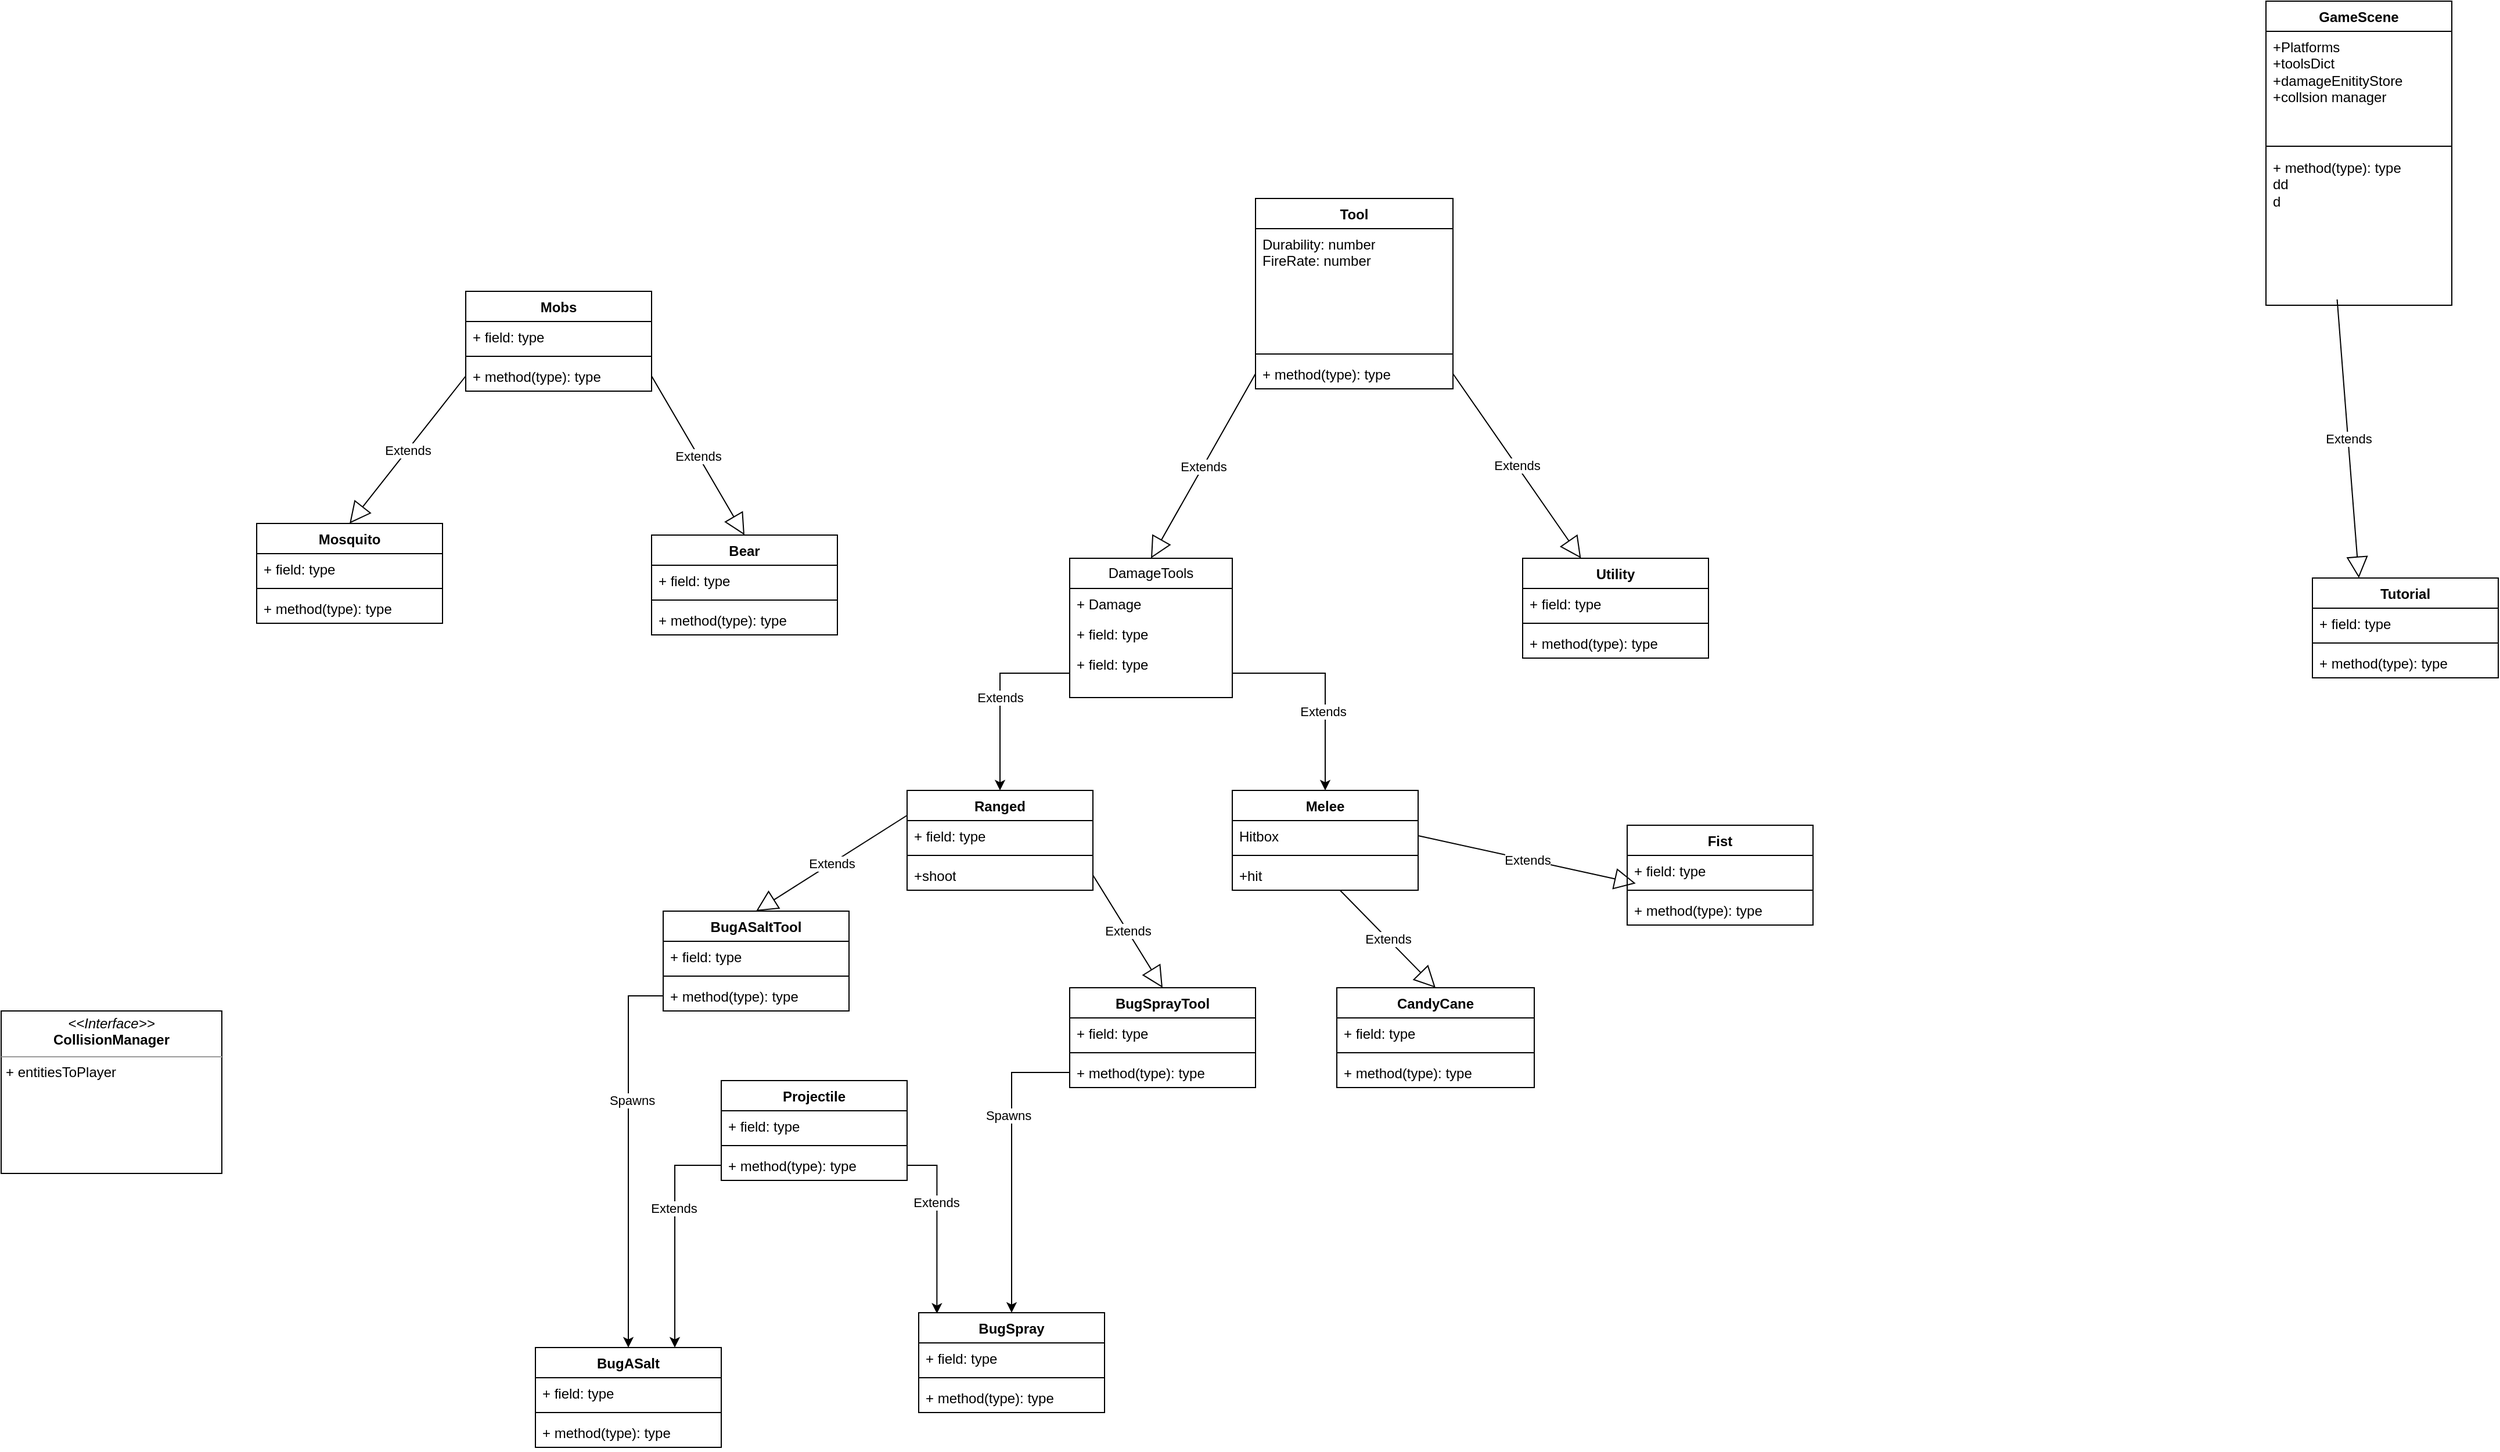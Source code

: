 <mxfile version="21.6.5" type="device">
  <diagram name="Page-1" id="qLbZYO2Qb0pJDb0KiqLo">
    <mxGraphModel dx="1595" dy="1360" grid="1" gridSize="10" guides="1" tooltips="1" connect="1" arrows="1" fold="1" page="1" pageScale="1" pageWidth="1100" pageHeight="850" math="0" shadow="0">
      <root>
        <mxCell id="0" />
        <mxCell id="1" parent="0" />
        <mxCell id="0fPmnfyH4hZieh4hehdV-1" value="DamageTools" style="swimlane;fontStyle=0;childLayout=stackLayout;horizontal=1;startSize=26;fillColor=none;horizontalStack=0;resizeParent=1;resizeParentMax=0;resizeLast=0;collapsible=1;marginBottom=0;whiteSpace=wrap;html=1;" parent="1" vertex="1">
          <mxGeometry x="220" y="50" width="140" height="120" as="geometry" />
        </mxCell>
        <mxCell id="0fPmnfyH4hZieh4hehdV-2" value="+ Damage" style="text;strokeColor=none;fillColor=none;align=left;verticalAlign=top;spacingLeft=4;spacingRight=4;overflow=hidden;rotatable=0;points=[[0,0.5],[1,0.5]];portConstraint=eastwest;whiteSpace=wrap;html=1;" parent="0fPmnfyH4hZieh4hehdV-1" vertex="1">
          <mxGeometry y="26" width="140" height="26" as="geometry" />
        </mxCell>
        <mxCell id="0fPmnfyH4hZieh4hehdV-3" value="+ field: type" style="text;strokeColor=none;fillColor=none;align=left;verticalAlign=top;spacingLeft=4;spacingRight=4;overflow=hidden;rotatable=0;points=[[0,0.5],[1,0.5]];portConstraint=eastwest;whiteSpace=wrap;html=1;" parent="0fPmnfyH4hZieh4hehdV-1" vertex="1">
          <mxGeometry y="52" width="140" height="26" as="geometry" />
        </mxCell>
        <mxCell id="0fPmnfyH4hZieh4hehdV-4" value="+ field: type" style="text;strokeColor=none;fillColor=none;align=left;verticalAlign=top;spacingLeft=4;spacingRight=4;overflow=hidden;rotatable=0;points=[[0,0.5],[1,0.5]];portConstraint=eastwest;whiteSpace=wrap;html=1;" parent="0fPmnfyH4hZieh4hehdV-1" vertex="1">
          <mxGeometry y="78" width="140" height="42" as="geometry" />
        </mxCell>
        <mxCell id="0fPmnfyH4hZieh4hehdV-5" value="Ranged" style="swimlane;fontStyle=1;align=center;verticalAlign=top;childLayout=stackLayout;horizontal=1;startSize=26;horizontalStack=0;resizeParent=1;resizeParentMax=0;resizeLast=0;collapsible=1;marginBottom=0;whiteSpace=wrap;html=1;" parent="1" vertex="1">
          <mxGeometry x="80" y="250" width="160" height="86" as="geometry" />
        </mxCell>
        <mxCell id="0fPmnfyH4hZieh4hehdV-6" value="+ field: type" style="text;strokeColor=none;fillColor=none;align=left;verticalAlign=top;spacingLeft=4;spacingRight=4;overflow=hidden;rotatable=0;points=[[0,0.5],[1,0.5]];portConstraint=eastwest;whiteSpace=wrap;html=1;" parent="0fPmnfyH4hZieh4hehdV-5" vertex="1">
          <mxGeometry y="26" width="160" height="26" as="geometry" />
        </mxCell>
        <mxCell id="0fPmnfyH4hZieh4hehdV-7" value="" style="line;strokeWidth=1;fillColor=none;align=left;verticalAlign=middle;spacingTop=-1;spacingLeft=3;spacingRight=3;rotatable=0;labelPosition=right;points=[];portConstraint=eastwest;strokeColor=inherit;" parent="0fPmnfyH4hZieh4hehdV-5" vertex="1">
          <mxGeometry y="52" width="160" height="8" as="geometry" />
        </mxCell>
        <mxCell id="0fPmnfyH4hZieh4hehdV-8" value="+shoot" style="text;strokeColor=none;fillColor=none;align=left;verticalAlign=top;spacingLeft=4;spacingRight=4;overflow=hidden;rotatable=0;points=[[0,0.5],[1,0.5]];portConstraint=eastwest;whiteSpace=wrap;html=1;" parent="0fPmnfyH4hZieh4hehdV-5" vertex="1">
          <mxGeometry y="60" width="160" height="26" as="geometry" />
        </mxCell>
        <mxCell id="0fPmnfyH4hZieh4hehdV-9" value="Extends" style="edgeStyle=orthogonalEdgeStyle;rounded=0;orthogonalLoop=1;jettySize=auto;html=1;exitX=0;exitY=0.5;exitDx=0;exitDy=0;entryX=0.5;entryY=0;entryDx=0;entryDy=0;" parent="1" source="0fPmnfyH4hZieh4hehdV-4" target="0fPmnfyH4hZieh4hehdV-5" edge="1">
          <mxGeometry relative="1" as="geometry" />
        </mxCell>
        <mxCell id="0fPmnfyH4hZieh4hehdV-10" value="Melee" style="swimlane;fontStyle=1;align=center;verticalAlign=top;childLayout=stackLayout;horizontal=1;startSize=26;horizontalStack=0;resizeParent=1;resizeParentMax=0;resizeLast=0;collapsible=1;marginBottom=0;whiteSpace=wrap;html=1;" parent="1" vertex="1">
          <mxGeometry x="360" y="250" width="160" height="86" as="geometry" />
        </mxCell>
        <mxCell id="0fPmnfyH4hZieh4hehdV-11" value="Hitbox" style="text;strokeColor=none;fillColor=none;align=left;verticalAlign=top;spacingLeft=4;spacingRight=4;overflow=hidden;rotatable=0;points=[[0,0.5],[1,0.5]];portConstraint=eastwest;whiteSpace=wrap;html=1;" parent="0fPmnfyH4hZieh4hehdV-10" vertex="1">
          <mxGeometry y="26" width="160" height="26" as="geometry" />
        </mxCell>
        <mxCell id="0fPmnfyH4hZieh4hehdV-12" value="" style="line;strokeWidth=1;fillColor=none;align=left;verticalAlign=middle;spacingTop=-1;spacingLeft=3;spacingRight=3;rotatable=0;labelPosition=right;points=[];portConstraint=eastwest;strokeColor=inherit;" parent="0fPmnfyH4hZieh4hehdV-10" vertex="1">
          <mxGeometry y="52" width="160" height="8" as="geometry" />
        </mxCell>
        <mxCell id="0fPmnfyH4hZieh4hehdV-13" value="+hit" style="text;strokeColor=none;fillColor=none;align=left;verticalAlign=top;spacingLeft=4;spacingRight=4;overflow=hidden;rotatable=0;points=[[0,0.5],[1,0.5]];portConstraint=eastwest;whiteSpace=wrap;html=1;" parent="0fPmnfyH4hZieh4hehdV-10" vertex="1">
          <mxGeometry y="60" width="160" height="26" as="geometry" />
        </mxCell>
        <mxCell id="0fPmnfyH4hZieh4hehdV-14" style="edgeStyle=orthogonalEdgeStyle;rounded=0;orthogonalLoop=1;jettySize=auto;html=1;exitX=1;exitY=0.5;exitDx=0;exitDy=0;" parent="1" source="0fPmnfyH4hZieh4hehdV-4" target="0fPmnfyH4hZieh4hehdV-10" edge="1">
          <mxGeometry relative="1" as="geometry" />
        </mxCell>
        <mxCell id="0fPmnfyH4hZieh4hehdV-24" value="Extends" style="edgeLabel;html=1;align=center;verticalAlign=middle;resizable=0;points=[];" parent="0fPmnfyH4hZieh4hehdV-14" vertex="1" connectable="0">
          <mxGeometry x="0.242" y="-2" relative="1" as="geometry">
            <mxPoint as="offset" />
          </mxGeometry>
        </mxCell>
        <mxCell id="0fPmnfyH4hZieh4hehdV-15" value="Utility" style="swimlane;fontStyle=1;align=center;verticalAlign=top;childLayout=stackLayout;horizontal=1;startSize=26;horizontalStack=0;resizeParent=1;resizeParentMax=0;resizeLast=0;collapsible=1;marginBottom=0;whiteSpace=wrap;html=1;" parent="1" vertex="1">
          <mxGeometry x="610" y="50" width="160" height="86" as="geometry" />
        </mxCell>
        <mxCell id="0fPmnfyH4hZieh4hehdV-16" value="+ field: type" style="text;strokeColor=none;fillColor=none;align=left;verticalAlign=top;spacingLeft=4;spacingRight=4;overflow=hidden;rotatable=0;points=[[0,0.5],[1,0.5]];portConstraint=eastwest;whiteSpace=wrap;html=1;" parent="0fPmnfyH4hZieh4hehdV-15" vertex="1">
          <mxGeometry y="26" width="160" height="26" as="geometry" />
        </mxCell>
        <mxCell id="0fPmnfyH4hZieh4hehdV-17" value="" style="line;strokeWidth=1;fillColor=none;align=left;verticalAlign=middle;spacingTop=-1;spacingLeft=3;spacingRight=3;rotatable=0;labelPosition=right;points=[];portConstraint=eastwest;strokeColor=inherit;" parent="0fPmnfyH4hZieh4hehdV-15" vertex="1">
          <mxGeometry y="52" width="160" height="8" as="geometry" />
        </mxCell>
        <mxCell id="0fPmnfyH4hZieh4hehdV-18" value="+ method(type): type" style="text;strokeColor=none;fillColor=none;align=left;verticalAlign=top;spacingLeft=4;spacingRight=4;overflow=hidden;rotatable=0;points=[[0,0.5],[1,0.5]];portConstraint=eastwest;whiteSpace=wrap;html=1;" parent="0fPmnfyH4hZieh4hehdV-15" vertex="1">
          <mxGeometry y="60" width="160" height="26" as="geometry" />
        </mxCell>
        <mxCell id="0fPmnfyH4hZieh4hehdV-19" value="Tool" style="swimlane;fontStyle=1;align=center;verticalAlign=top;childLayout=stackLayout;horizontal=1;startSize=26;horizontalStack=0;resizeParent=1;resizeParentMax=0;resizeLast=0;collapsible=1;marginBottom=0;whiteSpace=wrap;html=1;" parent="1" vertex="1">
          <mxGeometry x="380" y="-260" width="170" height="164" as="geometry" />
        </mxCell>
        <mxCell id="0fPmnfyH4hZieh4hehdV-20" value="Durability: number&lt;br&gt;FireRate: number" style="text;strokeColor=none;fillColor=none;align=left;verticalAlign=top;spacingLeft=4;spacingRight=4;overflow=hidden;rotatable=0;points=[[0,0.5],[1,0.5]];portConstraint=eastwest;whiteSpace=wrap;html=1;" parent="0fPmnfyH4hZieh4hehdV-19" vertex="1">
          <mxGeometry y="26" width="170" height="104" as="geometry" />
        </mxCell>
        <mxCell id="0fPmnfyH4hZieh4hehdV-21" value="" style="line;strokeWidth=1;fillColor=none;align=left;verticalAlign=middle;spacingTop=-1;spacingLeft=3;spacingRight=3;rotatable=0;labelPosition=right;points=[];portConstraint=eastwest;strokeColor=inherit;" parent="0fPmnfyH4hZieh4hehdV-19" vertex="1">
          <mxGeometry y="130" width="170" height="8" as="geometry" />
        </mxCell>
        <mxCell id="0fPmnfyH4hZieh4hehdV-22" value="+ method(type): type" style="text;strokeColor=none;fillColor=none;align=left;verticalAlign=top;spacingLeft=4;spacingRight=4;overflow=hidden;rotatable=0;points=[[0,0.5],[1,0.5]];portConstraint=eastwest;whiteSpace=wrap;html=1;" parent="0fPmnfyH4hZieh4hehdV-19" vertex="1">
          <mxGeometry y="138" width="170" height="26" as="geometry" />
        </mxCell>
        <mxCell id="0fPmnfyH4hZieh4hehdV-23" value="Extends" style="endArrow=block;endSize=16;endFill=0;html=1;rounded=0;exitX=0;exitY=0.5;exitDx=0;exitDy=0;entryX=0.5;entryY=0;entryDx=0;entryDy=0;" parent="1" source="0fPmnfyH4hZieh4hehdV-22" target="0fPmnfyH4hZieh4hehdV-1" edge="1">
          <mxGeometry width="160" relative="1" as="geometry">
            <mxPoint x="520" y="-110" as="sourcePoint" />
            <mxPoint x="680" y="-110" as="targetPoint" />
          </mxGeometry>
        </mxCell>
        <mxCell id="0fPmnfyH4hZieh4hehdV-25" value="Extends" style="endArrow=block;endSize=16;endFill=0;html=1;rounded=0;exitX=1;exitY=0.5;exitDx=0;exitDy=0;" parent="1" source="0fPmnfyH4hZieh4hehdV-22" target="0fPmnfyH4hZieh4hehdV-15" edge="1">
          <mxGeometry width="160" relative="1" as="geometry">
            <mxPoint x="530" y="-110" as="sourcePoint" />
            <mxPoint x="690" y="-110" as="targetPoint" />
          </mxGeometry>
        </mxCell>
        <mxCell id="0fPmnfyH4hZieh4hehdV-26" value="Mobs" style="swimlane;fontStyle=1;align=center;verticalAlign=top;childLayout=stackLayout;horizontal=1;startSize=26;horizontalStack=0;resizeParent=1;resizeParentMax=0;resizeLast=0;collapsible=1;marginBottom=0;whiteSpace=wrap;html=1;" parent="1" vertex="1">
          <mxGeometry x="-300" y="-180" width="160" height="86" as="geometry" />
        </mxCell>
        <mxCell id="0fPmnfyH4hZieh4hehdV-27" value="+ field: type" style="text;strokeColor=none;fillColor=none;align=left;verticalAlign=top;spacingLeft=4;spacingRight=4;overflow=hidden;rotatable=0;points=[[0,0.5],[1,0.5]];portConstraint=eastwest;whiteSpace=wrap;html=1;" parent="0fPmnfyH4hZieh4hehdV-26" vertex="1">
          <mxGeometry y="26" width="160" height="26" as="geometry" />
        </mxCell>
        <mxCell id="0fPmnfyH4hZieh4hehdV-28" value="" style="line;strokeWidth=1;fillColor=none;align=left;verticalAlign=middle;spacingTop=-1;spacingLeft=3;spacingRight=3;rotatable=0;labelPosition=right;points=[];portConstraint=eastwest;strokeColor=inherit;" parent="0fPmnfyH4hZieh4hehdV-26" vertex="1">
          <mxGeometry y="52" width="160" height="8" as="geometry" />
        </mxCell>
        <mxCell id="0fPmnfyH4hZieh4hehdV-29" value="+ method(type): type" style="text;strokeColor=none;fillColor=none;align=left;verticalAlign=top;spacingLeft=4;spacingRight=4;overflow=hidden;rotatable=0;points=[[0,0.5],[1,0.5]];portConstraint=eastwest;whiteSpace=wrap;html=1;" parent="0fPmnfyH4hZieh4hehdV-26" vertex="1">
          <mxGeometry y="60" width="160" height="26" as="geometry" />
        </mxCell>
        <mxCell id="0fPmnfyH4hZieh4hehdV-30" value="Mosquito" style="swimlane;fontStyle=1;align=center;verticalAlign=top;childLayout=stackLayout;horizontal=1;startSize=26;horizontalStack=0;resizeParent=1;resizeParentMax=0;resizeLast=0;collapsible=1;marginBottom=0;whiteSpace=wrap;html=1;" parent="1" vertex="1">
          <mxGeometry x="-480" y="20" width="160" height="86" as="geometry" />
        </mxCell>
        <mxCell id="0fPmnfyH4hZieh4hehdV-31" value="+ field: type" style="text;strokeColor=none;fillColor=none;align=left;verticalAlign=top;spacingLeft=4;spacingRight=4;overflow=hidden;rotatable=0;points=[[0,0.5],[1,0.5]];portConstraint=eastwest;whiteSpace=wrap;html=1;" parent="0fPmnfyH4hZieh4hehdV-30" vertex="1">
          <mxGeometry y="26" width="160" height="26" as="geometry" />
        </mxCell>
        <mxCell id="0fPmnfyH4hZieh4hehdV-32" value="" style="line;strokeWidth=1;fillColor=none;align=left;verticalAlign=middle;spacingTop=-1;spacingLeft=3;spacingRight=3;rotatable=0;labelPosition=right;points=[];portConstraint=eastwest;strokeColor=inherit;" parent="0fPmnfyH4hZieh4hehdV-30" vertex="1">
          <mxGeometry y="52" width="160" height="8" as="geometry" />
        </mxCell>
        <mxCell id="0fPmnfyH4hZieh4hehdV-33" value="+ method(type): type" style="text;strokeColor=none;fillColor=none;align=left;verticalAlign=top;spacingLeft=4;spacingRight=4;overflow=hidden;rotatable=0;points=[[0,0.5],[1,0.5]];portConstraint=eastwest;whiteSpace=wrap;html=1;" parent="0fPmnfyH4hZieh4hehdV-30" vertex="1">
          <mxGeometry y="60" width="160" height="26" as="geometry" />
        </mxCell>
        <mxCell id="0fPmnfyH4hZieh4hehdV-34" value="Bear" style="swimlane;fontStyle=1;align=center;verticalAlign=top;childLayout=stackLayout;horizontal=1;startSize=26;horizontalStack=0;resizeParent=1;resizeParentMax=0;resizeLast=0;collapsible=1;marginBottom=0;whiteSpace=wrap;html=1;" parent="1" vertex="1">
          <mxGeometry x="-140" y="30" width="160" height="86" as="geometry" />
        </mxCell>
        <mxCell id="0fPmnfyH4hZieh4hehdV-35" value="+ field: type" style="text;strokeColor=none;fillColor=none;align=left;verticalAlign=top;spacingLeft=4;spacingRight=4;overflow=hidden;rotatable=0;points=[[0,0.5],[1,0.5]];portConstraint=eastwest;whiteSpace=wrap;html=1;" parent="0fPmnfyH4hZieh4hehdV-34" vertex="1">
          <mxGeometry y="26" width="160" height="26" as="geometry" />
        </mxCell>
        <mxCell id="0fPmnfyH4hZieh4hehdV-36" value="" style="line;strokeWidth=1;fillColor=none;align=left;verticalAlign=middle;spacingTop=-1;spacingLeft=3;spacingRight=3;rotatable=0;labelPosition=right;points=[];portConstraint=eastwest;strokeColor=inherit;" parent="0fPmnfyH4hZieh4hehdV-34" vertex="1">
          <mxGeometry y="52" width="160" height="8" as="geometry" />
        </mxCell>
        <mxCell id="0fPmnfyH4hZieh4hehdV-37" value="+ method(type): type" style="text;strokeColor=none;fillColor=none;align=left;verticalAlign=top;spacingLeft=4;spacingRight=4;overflow=hidden;rotatable=0;points=[[0,0.5],[1,0.5]];portConstraint=eastwest;whiteSpace=wrap;html=1;" parent="0fPmnfyH4hZieh4hehdV-34" vertex="1">
          <mxGeometry y="60" width="160" height="26" as="geometry" />
        </mxCell>
        <mxCell id="0fPmnfyH4hZieh4hehdV-38" value="&lt;p style=&quot;margin:0px;margin-top:4px;text-align:center;&quot;&gt;&lt;i&gt;&amp;lt;&amp;lt;Interface&amp;gt;&amp;gt;&lt;/i&gt;&lt;br&gt;&lt;b&gt;CollisionManager&lt;/b&gt;&lt;/p&gt;&lt;hr size=&quot;1&quot;&gt;&lt;p style=&quot;margin:0px;margin-left:4px;&quot;&gt;&lt;/p&gt;&lt;p style=&quot;margin:0px;margin-left:4px;&quot;&gt;+ entitiesToPlayer&lt;/p&gt;" style="verticalAlign=top;align=left;overflow=fill;fontSize=12;fontFamily=Helvetica;html=1;whiteSpace=wrap;" parent="1" vertex="1">
          <mxGeometry x="-700" y="440" width="190" height="140" as="geometry" />
        </mxCell>
        <mxCell id="0fPmnfyH4hZieh4hehdV-39" value="BugASalt" style="swimlane;fontStyle=1;align=center;verticalAlign=top;childLayout=stackLayout;horizontal=1;startSize=26;horizontalStack=0;resizeParent=1;resizeParentMax=0;resizeLast=0;collapsible=1;marginBottom=0;whiteSpace=wrap;html=1;" parent="1" vertex="1">
          <mxGeometry x="-240" y="730" width="160" height="86" as="geometry" />
        </mxCell>
        <mxCell id="0fPmnfyH4hZieh4hehdV-40" value="+ field: type" style="text;strokeColor=none;fillColor=none;align=left;verticalAlign=top;spacingLeft=4;spacingRight=4;overflow=hidden;rotatable=0;points=[[0,0.5],[1,0.5]];portConstraint=eastwest;whiteSpace=wrap;html=1;" parent="0fPmnfyH4hZieh4hehdV-39" vertex="1">
          <mxGeometry y="26" width="160" height="26" as="geometry" />
        </mxCell>
        <mxCell id="0fPmnfyH4hZieh4hehdV-41" value="" style="line;strokeWidth=1;fillColor=none;align=left;verticalAlign=middle;spacingTop=-1;spacingLeft=3;spacingRight=3;rotatable=0;labelPosition=right;points=[];portConstraint=eastwest;strokeColor=inherit;" parent="0fPmnfyH4hZieh4hehdV-39" vertex="1">
          <mxGeometry y="52" width="160" height="8" as="geometry" />
        </mxCell>
        <mxCell id="0fPmnfyH4hZieh4hehdV-42" value="+ method(type): type" style="text;strokeColor=none;fillColor=none;align=left;verticalAlign=top;spacingLeft=4;spacingRight=4;overflow=hidden;rotatable=0;points=[[0,0.5],[1,0.5]];portConstraint=eastwest;whiteSpace=wrap;html=1;" parent="0fPmnfyH4hZieh4hehdV-39" vertex="1">
          <mxGeometry y="60" width="160" height="26" as="geometry" />
        </mxCell>
        <mxCell id="0fPmnfyH4hZieh4hehdV-43" value="BugSpray" style="swimlane;fontStyle=1;align=center;verticalAlign=top;childLayout=stackLayout;horizontal=1;startSize=26;horizontalStack=0;resizeParent=1;resizeParentMax=0;resizeLast=0;collapsible=1;marginBottom=0;whiteSpace=wrap;html=1;" parent="1" vertex="1">
          <mxGeometry x="90" y="700" width="160" height="86" as="geometry" />
        </mxCell>
        <mxCell id="0fPmnfyH4hZieh4hehdV-44" value="+ field: type" style="text;strokeColor=none;fillColor=none;align=left;verticalAlign=top;spacingLeft=4;spacingRight=4;overflow=hidden;rotatable=0;points=[[0,0.5],[1,0.5]];portConstraint=eastwest;whiteSpace=wrap;html=1;" parent="0fPmnfyH4hZieh4hehdV-43" vertex="1">
          <mxGeometry y="26" width="160" height="26" as="geometry" />
        </mxCell>
        <mxCell id="0fPmnfyH4hZieh4hehdV-45" value="" style="line;strokeWidth=1;fillColor=none;align=left;verticalAlign=middle;spacingTop=-1;spacingLeft=3;spacingRight=3;rotatable=0;labelPosition=right;points=[];portConstraint=eastwest;strokeColor=inherit;" parent="0fPmnfyH4hZieh4hehdV-43" vertex="1">
          <mxGeometry y="52" width="160" height="8" as="geometry" />
        </mxCell>
        <mxCell id="0fPmnfyH4hZieh4hehdV-46" value="+ method(type): type" style="text;strokeColor=none;fillColor=none;align=left;verticalAlign=top;spacingLeft=4;spacingRight=4;overflow=hidden;rotatable=0;points=[[0,0.5],[1,0.5]];portConstraint=eastwest;whiteSpace=wrap;html=1;" parent="0fPmnfyH4hZieh4hehdV-43" vertex="1">
          <mxGeometry y="60" width="160" height="26" as="geometry" />
        </mxCell>
        <mxCell id="0fPmnfyH4hZieh4hehdV-47" value="Projectile" style="swimlane;fontStyle=1;align=center;verticalAlign=top;childLayout=stackLayout;horizontal=1;startSize=26;horizontalStack=0;resizeParent=1;resizeParentMax=0;resizeLast=0;collapsible=1;marginBottom=0;whiteSpace=wrap;html=1;" parent="1" vertex="1">
          <mxGeometry x="-80" y="500" width="160" height="86" as="geometry" />
        </mxCell>
        <mxCell id="0fPmnfyH4hZieh4hehdV-48" value="+ field: type" style="text;strokeColor=none;fillColor=none;align=left;verticalAlign=top;spacingLeft=4;spacingRight=4;overflow=hidden;rotatable=0;points=[[0,0.5],[1,0.5]];portConstraint=eastwest;whiteSpace=wrap;html=1;" parent="0fPmnfyH4hZieh4hehdV-47" vertex="1">
          <mxGeometry y="26" width="160" height="26" as="geometry" />
        </mxCell>
        <mxCell id="0fPmnfyH4hZieh4hehdV-49" value="" style="line;strokeWidth=1;fillColor=none;align=left;verticalAlign=middle;spacingTop=-1;spacingLeft=3;spacingRight=3;rotatable=0;labelPosition=right;points=[];portConstraint=eastwest;strokeColor=inherit;" parent="0fPmnfyH4hZieh4hehdV-47" vertex="1">
          <mxGeometry y="52" width="160" height="8" as="geometry" />
        </mxCell>
        <mxCell id="0fPmnfyH4hZieh4hehdV-50" value="+ method(type): type" style="text;strokeColor=none;fillColor=none;align=left;verticalAlign=top;spacingLeft=4;spacingRight=4;overflow=hidden;rotatable=0;points=[[0,0.5],[1,0.5]];portConstraint=eastwest;whiteSpace=wrap;html=1;" parent="0fPmnfyH4hZieh4hehdV-47" vertex="1">
          <mxGeometry y="60" width="160" height="26" as="geometry" />
        </mxCell>
        <mxCell id="0fPmnfyH4hZieh4hehdV-51" value="BugASaltTool" style="swimlane;fontStyle=1;align=center;verticalAlign=top;childLayout=stackLayout;horizontal=1;startSize=26;horizontalStack=0;resizeParent=1;resizeParentMax=0;resizeLast=0;collapsible=1;marginBottom=0;whiteSpace=wrap;html=1;" parent="1" vertex="1">
          <mxGeometry x="-130" y="354" width="160" height="86" as="geometry" />
        </mxCell>
        <mxCell id="0fPmnfyH4hZieh4hehdV-52" value="+ field: type" style="text;strokeColor=none;fillColor=none;align=left;verticalAlign=top;spacingLeft=4;spacingRight=4;overflow=hidden;rotatable=0;points=[[0,0.5],[1,0.5]];portConstraint=eastwest;whiteSpace=wrap;html=1;" parent="0fPmnfyH4hZieh4hehdV-51" vertex="1">
          <mxGeometry y="26" width="160" height="26" as="geometry" />
        </mxCell>
        <mxCell id="0fPmnfyH4hZieh4hehdV-53" value="" style="line;strokeWidth=1;fillColor=none;align=left;verticalAlign=middle;spacingTop=-1;spacingLeft=3;spacingRight=3;rotatable=0;labelPosition=right;points=[];portConstraint=eastwest;strokeColor=inherit;" parent="0fPmnfyH4hZieh4hehdV-51" vertex="1">
          <mxGeometry y="52" width="160" height="8" as="geometry" />
        </mxCell>
        <mxCell id="0fPmnfyH4hZieh4hehdV-54" value="+ method(type): type" style="text;strokeColor=none;fillColor=none;align=left;verticalAlign=top;spacingLeft=4;spacingRight=4;overflow=hidden;rotatable=0;points=[[0,0.5],[1,0.5]];portConstraint=eastwest;whiteSpace=wrap;html=1;" parent="0fPmnfyH4hZieh4hehdV-51" vertex="1">
          <mxGeometry y="60" width="160" height="26" as="geometry" />
        </mxCell>
        <mxCell id="0fPmnfyH4hZieh4hehdV-55" value="BugSprayTool" style="swimlane;fontStyle=1;align=center;verticalAlign=top;childLayout=stackLayout;horizontal=1;startSize=26;horizontalStack=0;resizeParent=1;resizeParentMax=0;resizeLast=0;collapsible=1;marginBottom=0;whiteSpace=wrap;html=1;" parent="1" vertex="1">
          <mxGeometry x="220" y="420" width="160" height="86" as="geometry" />
        </mxCell>
        <mxCell id="0fPmnfyH4hZieh4hehdV-56" value="+ field: type" style="text;strokeColor=none;fillColor=none;align=left;verticalAlign=top;spacingLeft=4;spacingRight=4;overflow=hidden;rotatable=0;points=[[0,0.5],[1,0.5]];portConstraint=eastwest;whiteSpace=wrap;html=1;" parent="0fPmnfyH4hZieh4hehdV-55" vertex="1">
          <mxGeometry y="26" width="160" height="26" as="geometry" />
        </mxCell>
        <mxCell id="0fPmnfyH4hZieh4hehdV-57" value="" style="line;strokeWidth=1;fillColor=none;align=left;verticalAlign=middle;spacingTop=-1;spacingLeft=3;spacingRight=3;rotatable=0;labelPosition=right;points=[];portConstraint=eastwest;strokeColor=inherit;" parent="0fPmnfyH4hZieh4hehdV-55" vertex="1">
          <mxGeometry y="52" width="160" height="8" as="geometry" />
        </mxCell>
        <mxCell id="0fPmnfyH4hZieh4hehdV-58" value="+ method(type): type" style="text;strokeColor=none;fillColor=none;align=left;verticalAlign=top;spacingLeft=4;spacingRight=4;overflow=hidden;rotatable=0;points=[[0,0.5],[1,0.5]];portConstraint=eastwest;whiteSpace=wrap;html=1;" parent="0fPmnfyH4hZieh4hehdV-55" vertex="1">
          <mxGeometry y="60" width="160" height="26" as="geometry" />
        </mxCell>
        <mxCell id="0fPmnfyH4hZieh4hehdV-59" style="edgeStyle=orthogonalEdgeStyle;rounded=0;orthogonalLoop=1;jettySize=auto;html=1;exitX=0;exitY=0.5;exitDx=0;exitDy=0;entryX=0.5;entryY=0;entryDx=0;entryDy=0;" parent="1" source="0fPmnfyH4hZieh4hehdV-54" target="0fPmnfyH4hZieh4hehdV-39" edge="1">
          <mxGeometry relative="1" as="geometry" />
        </mxCell>
        <mxCell id="0fPmnfyH4hZieh4hehdV-62" value="Spawns" style="edgeLabel;html=1;align=center;verticalAlign=middle;resizable=0;points=[];" parent="0fPmnfyH4hZieh4hehdV-59" vertex="1" connectable="0">
          <mxGeometry x="-0.279" y="3" relative="1" as="geometry">
            <mxPoint as="offset" />
          </mxGeometry>
        </mxCell>
        <mxCell id="0fPmnfyH4hZieh4hehdV-60" style="edgeStyle=orthogonalEdgeStyle;rounded=0;orthogonalLoop=1;jettySize=auto;html=1;exitX=0;exitY=0.5;exitDx=0;exitDy=0;entryX=0.5;entryY=0;entryDx=0;entryDy=0;" parent="1" source="0fPmnfyH4hZieh4hehdV-58" target="0fPmnfyH4hZieh4hehdV-43" edge="1">
          <mxGeometry relative="1" as="geometry" />
        </mxCell>
        <mxCell id="0fPmnfyH4hZieh4hehdV-61" value="Spawns" style="edgeLabel;html=1;align=center;verticalAlign=middle;resizable=0;points=[];" parent="0fPmnfyH4hZieh4hehdV-60" vertex="1" connectable="0">
          <mxGeometry x="-0.323" y="-3" relative="1" as="geometry">
            <mxPoint as="offset" />
          </mxGeometry>
        </mxCell>
        <mxCell id="0fPmnfyH4hZieh4hehdV-63" style="edgeStyle=orthogonalEdgeStyle;rounded=0;orthogonalLoop=1;jettySize=auto;html=1;exitX=0;exitY=0.5;exitDx=0;exitDy=0;entryX=0.75;entryY=0;entryDx=0;entryDy=0;" parent="1" source="0fPmnfyH4hZieh4hehdV-50" target="0fPmnfyH4hZieh4hehdV-39" edge="1">
          <mxGeometry relative="1" as="geometry" />
        </mxCell>
        <mxCell id="0fPmnfyH4hZieh4hehdV-65" value="Extends" style="edgeLabel;html=1;align=center;verticalAlign=middle;resizable=0;points=[];" parent="0fPmnfyH4hZieh4hehdV-63" vertex="1" connectable="0">
          <mxGeometry x="-0.222" y="-1" relative="1" as="geometry">
            <mxPoint as="offset" />
          </mxGeometry>
        </mxCell>
        <mxCell id="0fPmnfyH4hZieh4hehdV-64" style="edgeStyle=orthogonalEdgeStyle;rounded=0;orthogonalLoop=1;jettySize=auto;html=1;exitX=1;exitY=0.5;exitDx=0;exitDy=0;entryX=0.098;entryY=0.009;entryDx=0;entryDy=0;entryPerimeter=0;" parent="1" source="0fPmnfyH4hZieh4hehdV-50" target="0fPmnfyH4hZieh4hehdV-43" edge="1">
          <mxGeometry relative="1" as="geometry" />
        </mxCell>
        <mxCell id="0fPmnfyH4hZieh4hehdV-66" value="Extends" style="edgeLabel;html=1;align=center;verticalAlign=middle;resizable=0;points=[];" parent="0fPmnfyH4hZieh4hehdV-64" vertex="1" connectable="0">
          <mxGeometry x="-0.26" y="-1" relative="1" as="geometry">
            <mxPoint as="offset" />
          </mxGeometry>
        </mxCell>
        <mxCell id="0fPmnfyH4hZieh4hehdV-67" value="Extends" style="endArrow=block;endSize=16;endFill=0;html=1;rounded=0;entryX=0.5;entryY=0;entryDx=0;entryDy=0;exitX=0;exitY=0.25;exitDx=0;exitDy=0;" parent="1" source="0fPmnfyH4hZieh4hehdV-5" target="0fPmnfyH4hZieh4hehdV-51" edge="1">
          <mxGeometry width="160" relative="1" as="geometry">
            <mxPoint x="80" y="300" as="sourcePoint" />
            <mxPoint x="240" y="300" as="targetPoint" />
          </mxGeometry>
        </mxCell>
        <mxCell id="0fPmnfyH4hZieh4hehdV-68" value="Extends" style="endArrow=block;endSize=16;endFill=0;html=1;rounded=0;exitX=1;exitY=0.5;exitDx=0;exitDy=0;entryX=0.5;entryY=0;entryDx=0;entryDy=0;" parent="1" source="0fPmnfyH4hZieh4hehdV-8" target="0fPmnfyH4hZieh4hehdV-55" edge="1">
          <mxGeometry width="160" relative="1" as="geometry">
            <mxPoint x="340" y="570" as="sourcePoint" />
            <mxPoint x="500" y="570" as="targetPoint" />
          </mxGeometry>
        </mxCell>
        <mxCell id="Z2vBjWrb-wm1umLaOi7f-1" value="Extends" style="endArrow=block;endSize=16;endFill=0;html=1;rounded=0;exitX=0;exitY=0.5;exitDx=0;exitDy=0;entryX=0.5;entryY=0;entryDx=0;entryDy=0;" parent="1" source="0fPmnfyH4hZieh4hehdV-29" target="0fPmnfyH4hZieh4hehdV-30" edge="1">
          <mxGeometry width="160" relative="1" as="geometry">
            <mxPoint x="-520" y="-70" as="sourcePoint" />
            <mxPoint x="-360" y="-70" as="targetPoint" />
          </mxGeometry>
        </mxCell>
        <mxCell id="Z2vBjWrb-wm1umLaOi7f-2" value="Extends" style="endArrow=block;endSize=16;endFill=0;html=1;rounded=0;exitX=1;exitY=0.5;exitDx=0;exitDy=0;entryX=0.5;entryY=0;entryDx=0;entryDy=0;" parent="1" source="0fPmnfyH4hZieh4hehdV-29" target="0fPmnfyH4hZieh4hehdV-34" edge="1">
          <mxGeometry width="160" relative="1" as="geometry">
            <mxPoint x="-170" y="-30" as="sourcePoint" />
            <mxPoint x="-10" y="-30" as="targetPoint" />
          </mxGeometry>
        </mxCell>
        <mxCell id="Z2vBjWrb-wm1umLaOi7f-7" value="CandyCane&lt;br&gt;" style="swimlane;fontStyle=1;align=center;verticalAlign=top;childLayout=stackLayout;horizontal=1;startSize=26;horizontalStack=0;resizeParent=1;resizeParentMax=0;resizeLast=0;collapsible=1;marginBottom=0;whiteSpace=wrap;html=1;" parent="1" vertex="1">
          <mxGeometry x="450" y="420" width="170" height="86" as="geometry" />
        </mxCell>
        <mxCell id="Z2vBjWrb-wm1umLaOi7f-8" value="+ field: type" style="text;strokeColor=none;fillColor=none;align=left;verticalAlign=top;spacingLeft=4;spacingRight=4;overflow=hidden;rotatable=0;points=[[0,0.5],[1,0.5]];portConstraint=eastwest;whiteSpace=wrap;html=1;" parent="Z2vBjWrb-wm1umLaOi7f-7" vertex="1">
          <mxGeometry y="26" width="170" height="26" as="geometry" />
        </mxCell>
        <mxCell id="Z2vBjWrb-wm1umLaOi7f-9" value="" style="line;strokeWidth=1;fillColor=none;align=left;verticalAlign=middle;spacingTop=-1;spacingLeft=3;spacingRight=3;rotatable=0;labelPosition=right;points=[];portConstraint=eastwest;strokeColor=inherit;" parent="Z2vBjWrb-wm1umLaOi7f-7" vertex="1">
          <mxGeometry y="52" width="170" height="8" as="geometry" />
        </mxCell>
        <mxCell id="Z2vBjWrb-wm1umLaOi7f-10" value="+ method(type): type" style="text;strokeColor=none;fillColor=none;align=left;verticalAlign=top;spacingLeft=4;spacingRight=4;overflow=hidden;rotatable=0;points=[[0,0.5],[1,0.5]];portConstraint=eastwest;whiteSpace=wrap;html=1;" parent="Z2vBjWrb-wm1umLaOi7f-7" vertex="1">
          <mxGeometry y="60" width="170" height="26" as="geometry" />
        </mxCell>
        <mxCell id="Z2vBjWrb-wm1umLaOi7f-11" value="Extends" style="endArrow=block;endSize=16;endFill=0;html=1;rounded=0;entryX=0.5;entryY=0;entryDx=0;entryDy=0;" parent="1" source="0fPmnfyH4hZieh4hehdV-13" target="Z2vBjWrb-wm1umLaOi7f-7" edge="1">
          <mxGeometry width="160" relative="1" as="geometry">
            <mxPoint x="550" y="320" as="sourcePoint" />
            <mxPoint x="570" y="300" as="targetPoint" />
          </mxGeometry>
        </mxCell>
        <mxCell id="Z2vBjWrb-wm1umLaOi7f-12" value="Fist&lt;br&gt;" style="swimlane;fontStyle=1;align=center;verticalAlign=top;childLayout=stackLayout;horizontal=1;startSize=26;horizontalStack=0;resizeParent=1;resizeParentMax=0;resizeLast=0;collapsible=1;marginBottom=0;whiteSpace=wrap;html=1;" parent="1" vertex="1">
          <mxGeometry x="700" y="280" width="160" height="86" as="geometry" />
        </mxCell>
        <mxCell id="Z2vBjWrb-wm1umLaOi7f-13" value="+ field: type" style="text;strokeColor=none;fillColor=none;align=left;verticalAlign=top;spacingLeft=4;spacingRight=4;overflow=hidden;rotatable=0;points=[[0,0.5],[1,0.5]];portConstraint=eastwest;whiteSpace=wrap;html=1;" parent="Z2vBjWrb-wm1umLaOi7f-12" vertex="1">
          <mxGeometry y="26" width="160" height="26" as="geometry" />
        </mxCell>
        <mxCell id="Z2vBjWrb-wm1umLaOi7f-14" value="" style="line;strokeWidth=1;fillColor=none;align=left;verticalAlign=middle;spacingTop=-1;spacingLeft=3;spacingRight=3;rotatable=0;labelPosition=right;points=[];portConstraint=eastwest;strokeColor=inherit;" parent="Z2vBjWrb-wm1umLaOi7f-12" vertex="1">
          <mxGeometry y="52" width="160" height="8" as="geometry" />
        </mxCell>
        <mxCell id="Z2vBjWrb-wm1umLaOi7f-15" value="+ method(type): type" style="text;strokeColor=none;fillColor=none;align=left;verticalAlign=top;spacingLeft=4;spacingRight=4;overflow=hidden;rotatable=0;points=[[0,0.5],[1,0.5]];portConstraint=eastwest;whiteSpace=wrap;html=1;" parent="Z2vBjWrb-wm1umLaOi7f-12" vertex="1">
          <mxGeometry y="60" width="160" height="26" as="geometry" />
        </mxCell>
        <mxCell id="Z2vBjWrb-wm1umLaOi7f-16" value="Extends" style="endArrow=block;endSize=16;endFill=0;html=1;rounded=0;exitX=1;exitY=0.5;exitDx=0;exitDy=0;entryX=0.046;entryY=0.929;entryDx=0;entryDy=0;entryPerimeter=0;" parent="1" source="0fPmnfyH4hZieh4hehdV-11" target="Z2vBjWrb-wm1umLaOi7f-13" edge="1">
          <mxGeometry width="160" relative="1" as="geometry">
            <mxPoint x="550" y="200" as="sourcePoint" />
            <mxPoint x="710" y="200" as="targetPoint" />
          </mxGeometry>
        </mxCell>
        <mxCell id="Z2vBjWrb-wm1umLaOi7f-17" value="GameScene" style="swimlane;fontStyle=1;align=center;verticalAlign=top;childLayout=stackLayout;horizontal=1;startSize=26;horizontalStack=0;resizeParent=1;resizeParentMax=0;resizeLast=0;collapsible=1;marginBottom=0;whiteSpace=wrap;html=1;" parent="1" vertex="1">
          <mxGeometry x="1250" y="-430" width="160" height="262" as="geometry" />
        </mxCell>
        <mxCell id="Z2vBjWrb-wm1umLaOi7f-18" value="+Platforms&lt;br&gt;+toolsDict&lt;br&gt;+damageEnitityStore&lt;br&gt;+collsion manager" style="text;strokeColor=none;fillColor=none;align=left;verticalAlign=top;spacingLeft=4;spacingRight=4;overflow=hidden;rotatable=0;points=[[0,0.5],[1,0.5]];portConstraint=eastwest;whiteSpace=wrap;html=1;" parent="Z2vBjWrb-wm1umLaOi7f-17" vertex="1">
          <mxGeometry y="26" width="160" height="94" as="geometry" />
        </mxCell>
        <mxCell id="Z2vBjWrb-wm1umLaOi7f-19" value="" style="line;strokeWidth=1;fillColor=none;align=left;verticalAlign=middle;spacingTop=-1;spacingLeft=3;spacingRight=3;rotatable=0;labelPosition=right;points=[];portConstraint=eastwest;strokeColor=inherit;" parent="Z2vBjWrb-wm1umLaOi7f-17" vertex="1">
          <mxGeometry y="120" width="160" height="10" as="geometry" />
        </mxCell>
        <mxCell id="Z2vBjWrb-wm1umLaOi7f-20" value="+ method(type): type&lt;br&gt;dd&lt;br&gt;d" style="text;strokeColor=none;fillColor=none;align=left;verticalAlign=top;spacingLeft=4;spacingRight=4;overflow=hidden;rotatable=0;points=[[0,0.5],[1,0.5]];portConstraint=eastwest;whiteSpace=wrap;html=1;" parent="Z2vBjWrb-wm1umLaOi7f-17" vertex="1">
          <mxGeometry y="130" width="160" height="132" as="geometry" />
        </mxCell>
        <mxCell id="Z2vBjWrb-wm1umLaOi7f-21" value="Tutorial" style="swimlane;fontStyle=1;align=center;verticalAlign=top;childLayout=stackLayout;horizontal=1;startSize=26;horizontalStack=0;resizeParent=1;resizeParentMax=0;resizeLast=0;collapsible=1;marginBottom=0;whiteSpace=wrap;html=1;" parent="1" vertex="1">
          <mxGeometry x="1290" y="67" width="160" height="86" as="geometry" />
        </mxCell>
        <mxCell id="Z2vBjWrb-wm1umLaOi7f-22" value="+ field: type" style="text;strokeColor=none;fillColor=none;align=left;verticalAlign=top;spacingLeft=4;spacingRight=4;overflow=hidden;rotatable=0;points=[[0,0.5],[1,0.5]];portConstraint=eastwest;whiteSpace=wrap;html=1;" parent="Z2vBjWrb-wm1umLaOi7f-21" vertex="1">
          <mxGeometry y="26" width="160" height="26" as="geometry" />
        </mxCell>
        <mxCell id="Z2vBjWrb-wm1umLaOi7f-23" value="" style="line;strokeWidth=1;fillColor=none;align=left;verticalAlign=middle;spacingTop=-1;spacingLeft=3;spacingRight=3;rotatable=0;labelPosition=right;points=[];portConstraint=eastwest;strokeColor=inherit;" parent="Z2vBjWrb-wm1umLaOi7f-21" vertex="1">
          <mxGeometry y="52" width="160" height="8" as="geometry" />
        </mxCell>
        <mxCell id="Z2vBjWrb-wm1umLaOi7f-24" value="+ method(type): type" style="text;strokeColor=none;fillColor=none;align=left;verticalAlign=top;spacingLeft=4;spacingRight=4;overflow=hidden;rotatable=0;points=[[0,0.5],[1,0.5]];portConstraint=eastwest;whiteSpace=wrap;html=1;" parent="Z2vBjWrb-wm1umLaOi7f-21" vertex="1">
          <mxGeometry y="60" width="160" height="26" as="geometry" />
        </mxCell>
        <mxCell id="Z2vBjWrb-wm1umLaOi7f-25" value="Extends" style="endArrow=block;endSize=16;endFill=0;html=1;rounded=0;exitX=0.383;exitY=0.962;exitDx=0;exitDy=0;exitPerimeter=0;entryX=0.25;entryY=0;entryDx=0;entryDy=0;" parent="1" source="Z2vBjWrb-wm1umLaOi7f-20" target="Z2vBjWrb-wm1umLaOi7f-21" edge="1">
          <mxGeometry width="160" relative="1" as="geometry">
            <mxPoint x="1270" y="-30" as="sourcePoint" />
            <mxPoint x="1430" y="-30" as="targetPoint" />
          </mxGeometry>
        </mxCell>
      </root>
    </mxGraphModel>
  </diagram>
</mxfile>
